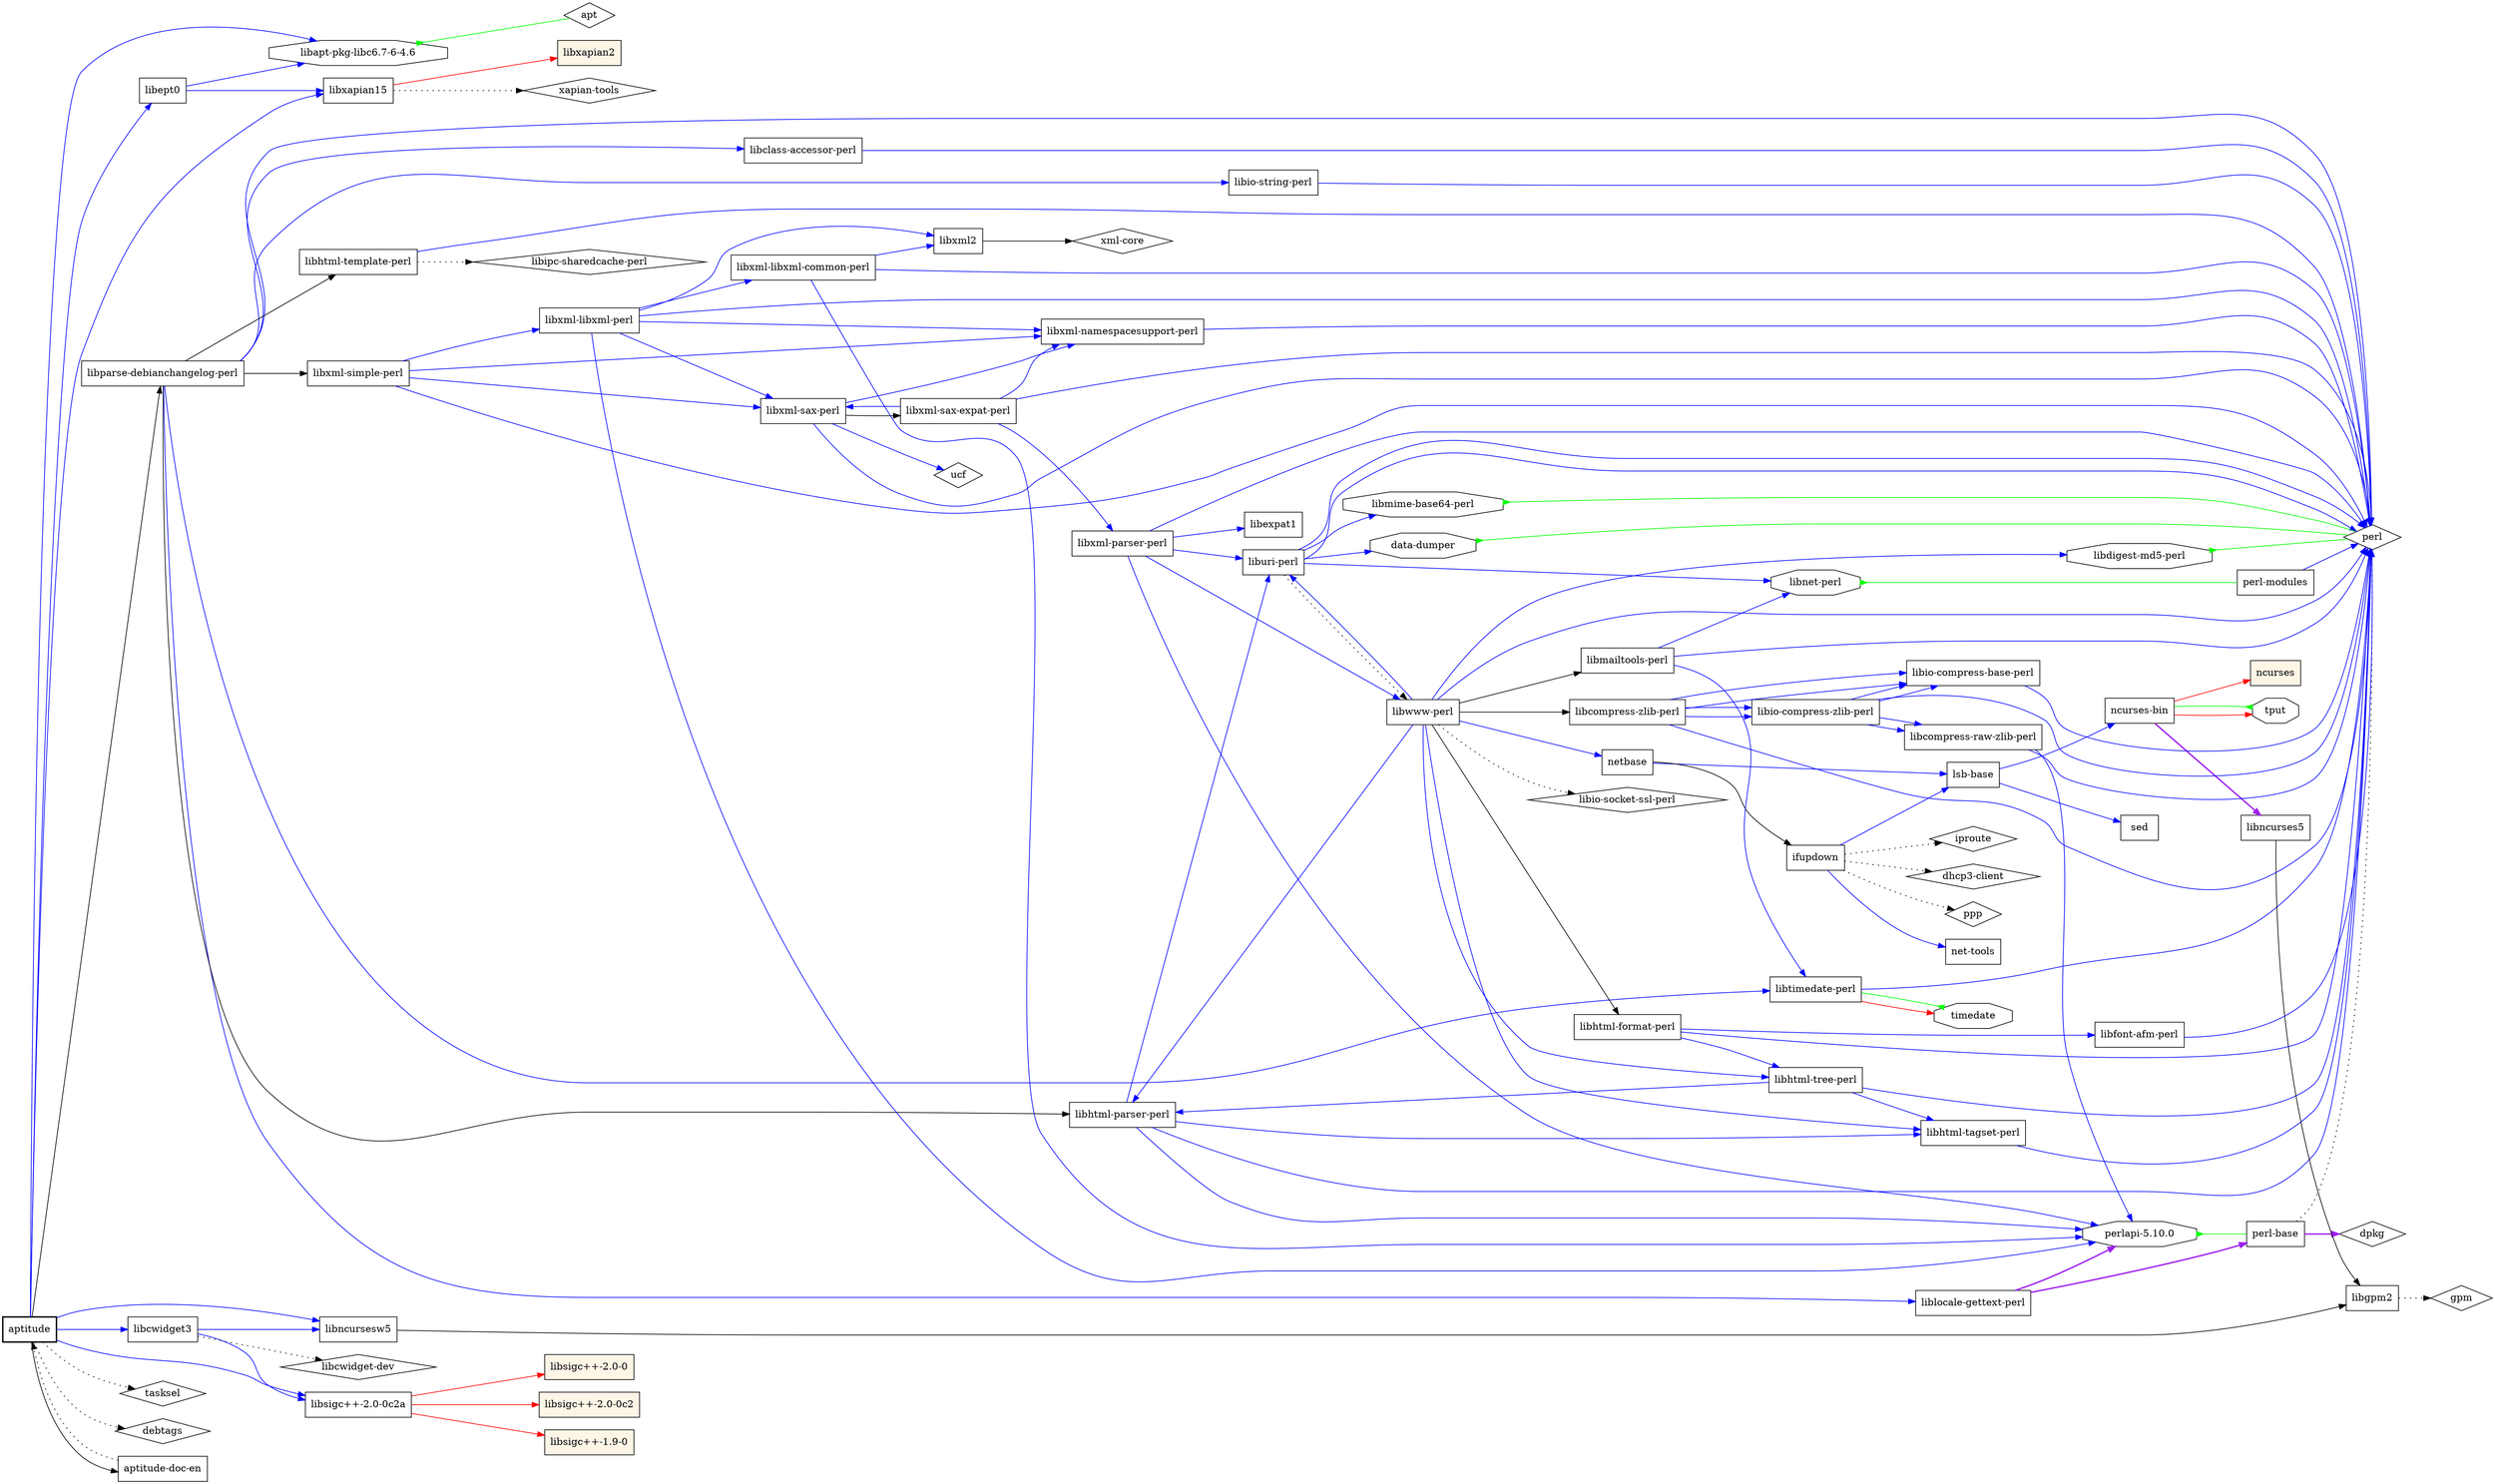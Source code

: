 digraph "aptitude" {
	rankdir=LR;
	node [shape=box];
	"aptitude" -> "libapt-pkg-libc6.7-6-4.6" [color=blue];
	"libapt-pkg-libc6.7-6-4.6" -> "apt" [dir=back,arrowtail=inv,color=green];
	"libapt-pkg-libc6.7-6-4.6" [shape=octagon];
	"aptitude" -> "libcwidget3" [color=blue];
	"libcwidget3" -> "libncursesw5" [color=blue];
	"libncursesw5" -> "libgpm2";
	"libgpm2" -> "gpm" [style=dotted];
	"libcwidget3" -> "libsigc++-2.0-0c2a" [color=blue];
	"libsigc++-2.0-0c2a" -> "libsigc++-1.9-0" [color=red];
	"libsigc++-2.0-0c2a" -> "libsigc++-2.0-0" [color=red];
	"libsigc++-2.0-0c2a" -> "libsigc++-2.0-0c2" [color=red];
	"libcwidget3" -> "libcwidget-dev" [style=dotted];
	"aptitude" -> "libept0" [color=blue];
	"libept0" -> "libapt-pkg-libc6.7-6-4.6" [color=blue];
	"libept0" -> "libxapian15" [color=blue];
	"libxapian15" -> "xapian-tools" [style=dotted];
	"libxapian15" -> "libxapian2" [color=red];
	"aptitude" -> "libncursesw5" [color=blue];
	"aptitude" -> "libsigc++-2.0-0c2a" [color=blue];
	"aptitude" -> "libxapian15" [color=blue];
	"aptitude" -> "tasksel" [style=dotted];
	"aptitude" -> "debtags" [style=dotted];
	"aptitude" -> "aptitude-doc-en";
	"aptitude-doc-en" -> "aptitude" [style=dotted];
	"aptitude" -> "libparse-debianchangelog-perl";
	"libparse-debianchangelog-perl" -> "libclass-accessor-perl" [color=blue];
	"libclass-accessor-perl" -> "perl" [color=blue];
	"libparse-debianchangelog-perl" -> "libio-string-perl" [color=blue];
	"libio-string-perl" -> "perl" [color=blue];
	"libparse-debianchangelog-perl" -> "liblocale-gettext-perl" [color=blue];
	"liblocale-gettext-perl" -> "perl-base" [color=purple,style=bold];
	"perl-base" -> "dpkg" [color=purple,style=bold];
	"perl-base" -> "perl" [style=dotted];
	"liblocale-gettext-perl" -> "perlapi-5.10.0" [color=purple,style=bold];
	"perlapi-5.10.0" -> "perl-base" [dir=back,arrowtail=inv,color=green];
	"perlapi-5.10.0" [shape=octagon];
	"libparse-debianchangelog-perl" -> "libtimedate-perl" [color=blue];
	"libtimedate-perl" -> "perl" [color=blue];
	"libtimedate-perl" -> "timedate" [color=red];
	"libparse-debianchangelog-perl" -> "perl" [color=blue];
	"libparse-debianchangelog-perl" -> "libhtml-parser-perl";
	"libhtml-parser-perl" -> "perl" [color=blue];
	"libhtml-parser-perl" -> "perlapi-5.10.0" [color=blue];
	"libhtml-parser-perl" -> "libhtml-tagset-perl" [color=blue];
	"libhtml-tagset-perl" -> "perl" [color=blue];
	"libhtml-parser-perl" -> "liburi-perl" [color=blue];
	"liburi-perl" -> "perl" [color=blue];
	"liburi-perl" -> "perl" [color=blue];
	"liburi-perl" -> "libmime-base64-perl" [color=blue];
	"libmime-base64-perl" -> "perl" [dir=back,arrowtail=inv,color=green];
	"libmime-base64-perl" [shape=octagon];
	"liburi-perl" -> "libnet-perl" [color=blue];
	"libnet-perl" -> "perl-modules" [dir=back,arrowtail=inv,color=green];
	"perl-modules" -> "perl" [color=blue];
	"libnet-perl" [shape=octagon];
	"liburi-perl" -> "data-dumper" [color=blue];
	"data-dumper" -> "perl" [dir=back,arrowtail=inv,color=green];
	"data-dumper" [shape=octagon];
	"liburi-perl" -> "libwww-perl" [style=dotted];
	"libparse-debianchangelog-perl" -> "libhtml-template-perl";
	"libhtml-template-perl" -> "perl" [color=blue];
	"libhtml-template-perl" -> "libipc-sharedcache-perl" [style=dotted];
	"libparse-debianchangelog-perl" -> "libxml-simple-perl";
	"libxml-simple-perl" -> "perl" [color=blue];
	"libxml-simple-perl" -> "libxml-namespacesupport-perl" [color=blue];
	"libxml-namespacesupport-perl" -> "perl" [color=blue];
	"libxml-simple-perl" -> "libxml-sax-perl" [color=blue];
	"libxml-sax-perl" -> "libxml-namespacesupport-perl" [color=blue];
	"libxml-sax-perl" -> "perl" [color=blue];
	"libxml-sax-perl" -> "ucf" [color=blue];
	"libxml-sax-perl" -> "libxml-sax-expat-perl";
	"libxml-sax-expat-perl" -> "perl" [color=blue];
	"libxml-sax-expat-perl" -> "libxml-namespacesupport-perl" [color=blue];
	"libxml-sax-expat-perl" -> "libxml-parser-perl" [color=blue];
	"libxml-parser-perl" -> "perl" [color=blue];
	"libxml-parser-perl" -> "perlapi-5.10.0" [color=blue];
	"libxml-parser-perl" -> "liburi-perl" [color=blue];
	"libxml-parser-perl" -> "libwww-perl" [color=blue];
	"libwww-perl" -> "perl" [color=blue];
	"libwww-perl" -> "libdigest-md5-perl" [color=blue];
	"libdigest-md5-perl" -> "perl" [dir=back,arrowtail=inv,color=green];
	"libdigest-md5-perl" [shape=octagon];
	"libwww-perl" -> "liburi-perl" [color=blue];
	"libwww-perl" -> "libhtml-parser-perl" [color=blue];
	"libwww-perl" -> "libhtml-tree-perl" [color=blue];
	"libhtml-tree-perl" -> "perl" [color=blue];
	"libhtml-tree-perl" -> "libhtml-parser-perl" [color=blue];
	"libhtml-tree-perl" -> "libhtml-tagset-perl" [color=blue];
	"libwww-perl" -> "libhtml-tagset-perl" [color=blue];
	"libwww-perl" -> "netbase" [color=blue];
	"netbase" -> "lsb-base" [color=blue];
	"lsb-base" -> "sed" [color=blue];
	"lsb-base" -> "ncurses-bin" [color=blue];
	"ncurses-bin" -> "libncurses5" [color=purple,style=bold];
	"libncurses5" -> "libgpm2";
	"ncurses-bin" -> "ncurses" [color=red];
	"ncurses-bin" -> "tput" [color=red];
	"netbase" -> "ifupdown";
	"ifupdown" -> "net-tools" [color=blue];
	"ifupdown" -> "lsb-base" [color=blue];
	"ifupdown" -> "iproute" [style=dotted];
	"ifupdown" -> "dhcp3-client" [style=dotted];
	"ifupdown" -> "ppp" [style=dotted];
	"libwww-perl" -> "libio-socket-ssl-perl" [style=dotted];
	"libwww-perl" -> "libmailtools-perl";
	"libmailtools-perl" -> "perl" [color=blue];
	"libmailtools-perl" -> "libnet-perl" [color=blue];
	"libmailtools-perl" -> "libtimedate-perl" [color=blue];
	"libwww-perl" -> "libhtml-format-perl";
	"libhtml-format-perl" -> "perl" [color=blue];
	"libhtml-format-perl" -> "libhtml-tree-perl" [color=blue];
	"libhtml-format-perl" -> "libfont-afm-perl" [color=blue];
	"libfont-afm-perl" -> "perl" [color=blue];
	"libwww-perl" -> "libcompress-zlib-perl";
	"libcompress-zlib-perl" -> "perl" [color=blue];
	"libcompress-zlib-perl" -> "libio-compress-zlib-perl" [color=blue];
	"libio-compress-zlib-perl" -> "perl" [color=blue];
	"libio-compress-zlib-perl" -> "libcompress-raw-zlib-perl" [color=blue];
	"libcompress-raw-zlib-perl" -> "perl" [color=blue];
	"libcompress-raw-zlib-perl" -> "perlapi-5.10.0" [color=blue];
	"libio-compress-zlib-perl" -> "libcompress-raw-zlib-perl" [color=blue];
	"libio-compress-zlib-perl" -> "libio-compress-base-perl" [color=blue];
	"libio-compress-base-perl" -> "perl" [color=blue];
	"libio-compress-zlib-perl" -> "libio-compress-base-perl" [color=blue];
	"libcompress-zlib-perl" -> "libio-compress-zlib-perl" [color=blue];
	"libcompress-zlib-perl" -> "libio-compress-base-perl" [color=blue];
	"libcompress-zlib-perl" -> "libio-compress-base-perl" [color=blue];
	"libxml-parser-perl" -> "libexpat1" [color=blue];
	"libxml-sax-expat-perl" -> "libxml-sax-perl" [color=blue];
	"libxml-simple-perl" -> "libxml-libxml-perl" [color=blue];
	"libxml-libxml-perl" -> "perl" [color=blue];
	"libxml-libxml-perl" -> "perlapi-5.10.0" [color=blue];
	"libxml-libxml-perl" -> "libxml-libxml-common-perl" [color=blue];
	"libxml-libxml-common-perl" -> "perl" [color=blue];
	"libxml-libxml-common-perl" -> "perlapi-5.10.0" [color=blue];
	"libxml-libxml-common-perl" -> "libxml2" [color=blue];
	"libxml2" -> "xml-core";
	"libxml-libxml-perl" -> "libxml-namespacesupport-perl" [color=blue];
	"libxml-libxml-perl" -> "libxml-sax-perl" [color=blue];
	"libxml-libxml-perl" -> "libxml2" [color=blue];
	"aptitude" [style="setlinewidth(2)"]
	"libsigc++-1.9-0" [style=filled,fillcolor=oldlace];
	"libsigc++-2.0-0" [style=filled,fillcolor=oldlace];
	"libsigc++-2.0-0c2" [style=filled,fillcolor=oldlace];
	"libxapian2" [style=filled,fillcolor=oldlace];
	"ncurses" [style=filled,fillcolor=oldlace];
	"timedate" -> "libtimedate-perl" [dir=back,arrowtail=inv,color=green];
	"timedate" [shape=octagon];
	"tput" -> "ncurses-bin" [dir=back,arrowtail=inv,color=green];
	"tput" [shape=octagon];
	"apt" [shape=diamond];
	"debtags" [shape=diamond];
	"dhcp3-client" [shape=diamond];
	"dpkg" [shape=diamond];
	"gpm" [shape=diamond];
	"iproute" [shape=diamond];
	"libcwidget-dev" [shape=diamond];
	"libio-socket-ssl-perl" [shape=diamond];
	"libipc-sharedcache-perl" [shape=diamond];
	"perl" [shape=diamond];
	"ppp" [shape=diamond];
	"tasksel" [shape=diamond];
	"ucf" [shape=diamond];
	"xapian-tools" [shape=diamond];
	"xml-core" [shape=diamond];
}
// Excluded dependencies:
// libc6 libgcc1 libstdc++6 zlib1g
